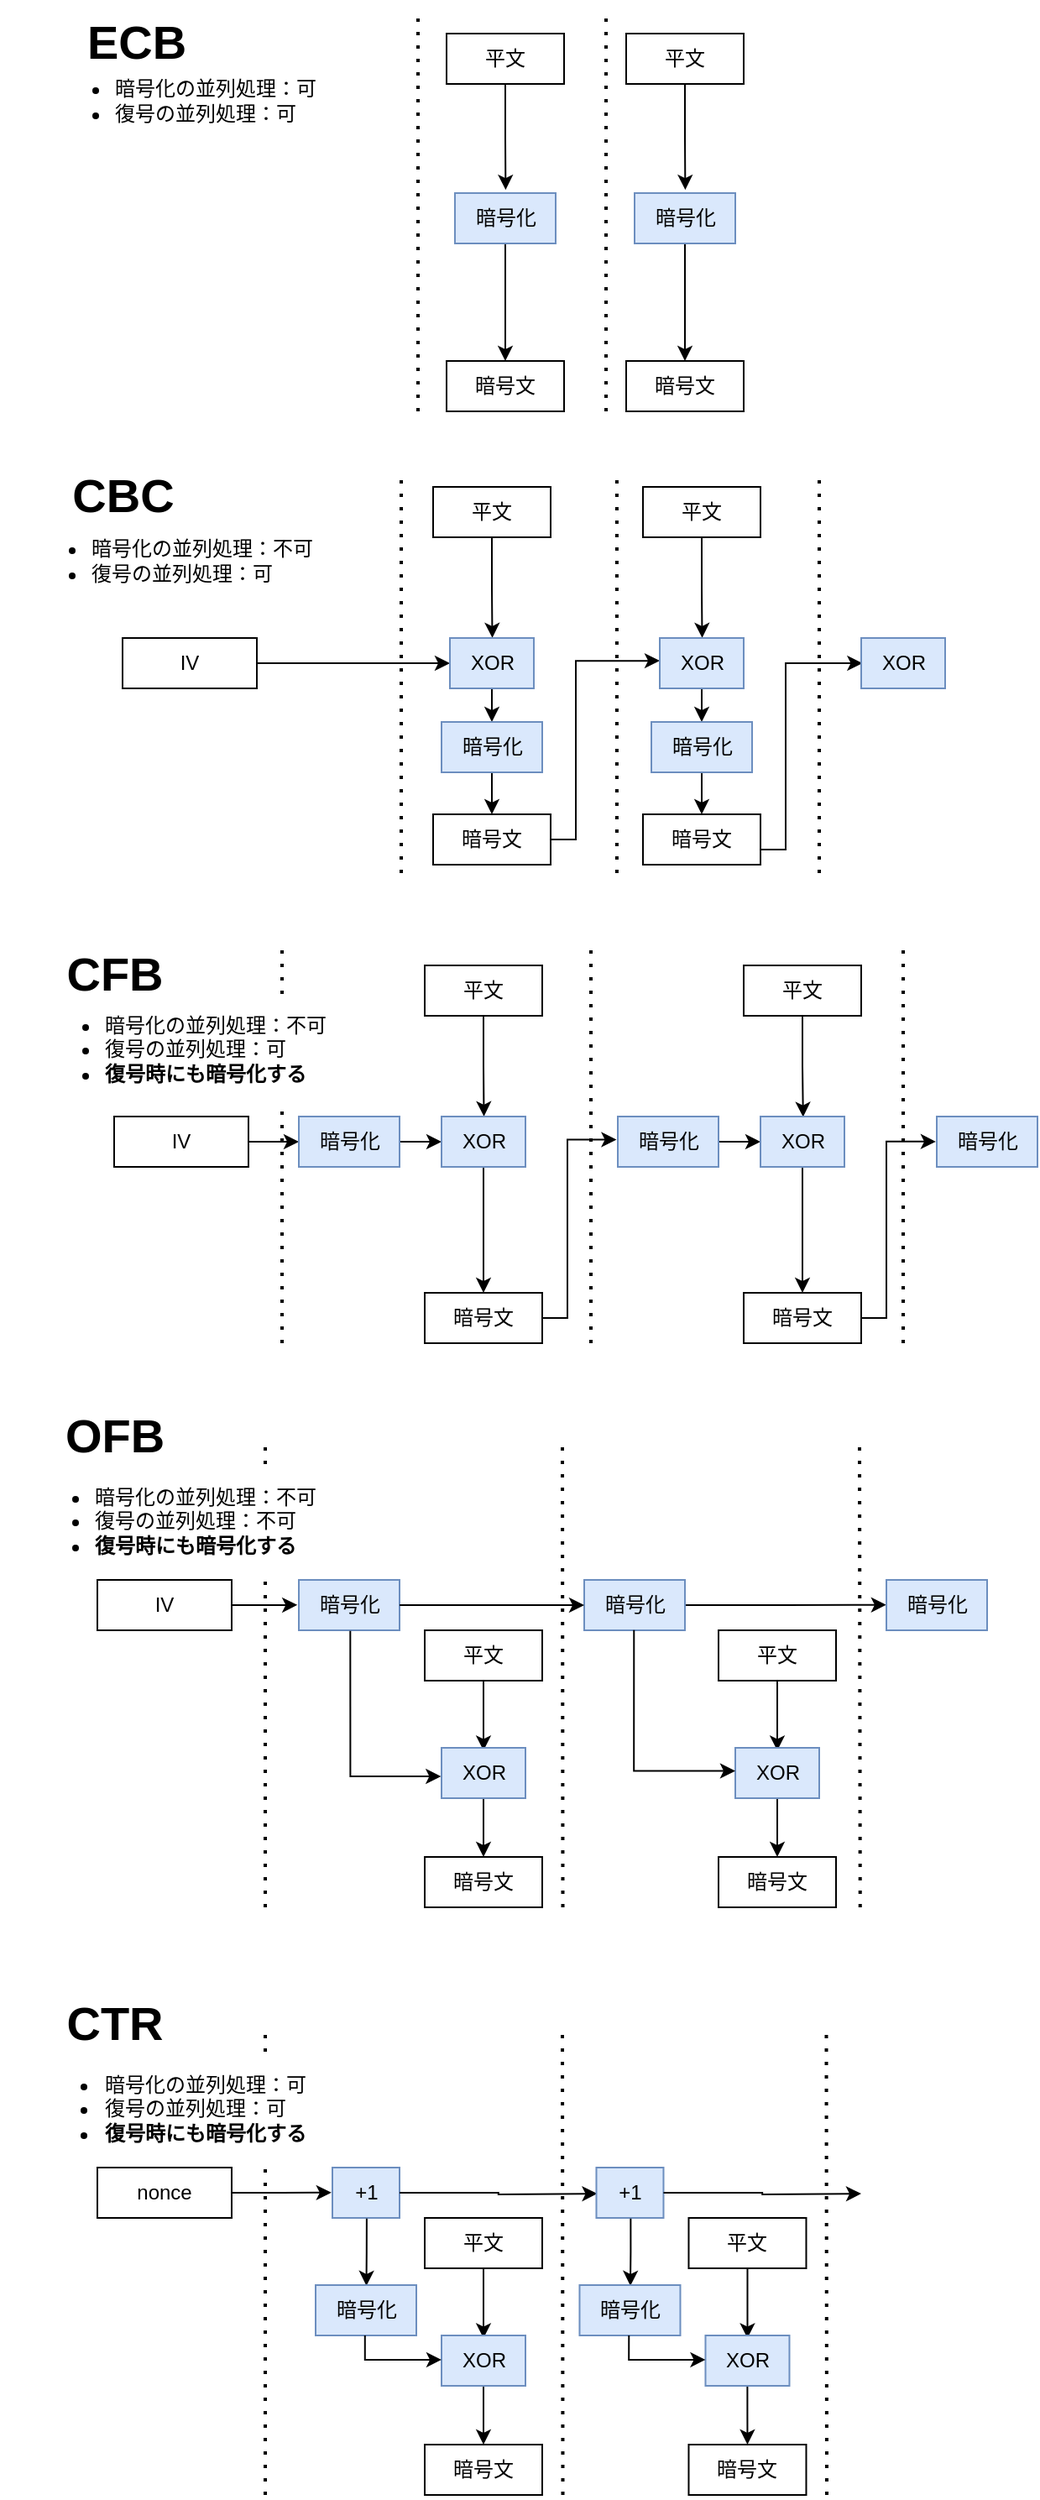 <mxfile version="24.7.17">
  <diagram name="ページ1" id="XpeFtHDPkXDLd87GGMSV">
    <mxGraphModel dx="363" dy="193" grid="1" gridSize="10" guides="1" tooltips="1" connect="1" arrows="1" fold="1" page="1" pageScale="1" pageWidth="827" pageHeight="1169" math="0" shadow="0">
      <root>
        <mxCell id="0" />
        <mxCell id="1" parent="0" />
        <mxCell id="IymBDZXa8TL0u1jLfXBu-27" style="edgeStyle=orthogonalEdgeStyle;rounded=0;orthogonalLoop=1;jettySize=auto;html=1;exitX=0.5;exitY=1;exitDx=0;exitDy=0;entryX=0.505;entryY=-0.002;entryDx=0;entryDy=0;entryPerimeter=0;" edge="1" parent="1" source="IymBDZXa8TL0u1jLfXBu-28" target="IymBDZXa8TL0u1jLfXBu-37">
          <mxGeometry relative="1" as="geometry">
            <mxPoint x="339" y="1106" as="targetPoint" />
          </mxGeometry>
        </mxCell>
        <mxCell id="IymBDZXa8TL0u1jLfXBu-28" value="平文" style="rounded=0;whiteSpace=wrap;html=1;" vertex="1" parent="1">
          <mxGeometry x="305" y="1015" width="70" height="30" as="geometry" />
        </mxCell>
        <mxCell id="IymBDZXa8TL0u1jLfXBu-30" value="暗号文" style="rounded=0;whiteSpace=wrap;html=1;" vertex="1" parent="1">
          <mxGeometry x="305" y="1210" width="70" height="30" as="geometry" />
        </mxCell>
        <mxCell id="IymBDZXa8TL0u1jLfXBu-31" style="edgeStyle=orthogonalEdgeStyle;rounded=0;orthogonalLoop=1;jettySize=auto;html=1;exitX=1;exitY=0.5;exitDx=0;exitDy=0;endArrow=none;endFill=0;" edge="1" parent="1" source="IymBDZXa8TL0u1jLfXBu-37">
          <mxGeometry relative="1" as="geometry">
            <mxPoint x="340" y="1120.333" as="targetPoint" />
          </mxGeometry>
        </mxCell>
        <mxCell id="IymBDZXa8TL0u1jLfXBu-32" value="IV" style="rounded=0;whiteSpace=wrap;html=1;" vertex="1" parent="1">
          <mxGeometry x="120" y="1105" width="80" height="30" as="geometry" />
        </mxCell>
        <mxCell id="IymBDZXa8TL0u1jLfXBu-36" value="" style="edgeStyle=orthogonalEdgeStyle;rounded=0;orthogonalLoop=1;jettySize=auto;html=1;exitX=1;exitY=0.5;exitDx=0;exitDy=0;endArrow=classic;endFill=1;" edge="1" parent="1" source="IymBDZXa8TL0u1jLfXBu-38" target="IymBDZXa8TL0u1jLfXBu-37">
          <mxGeometry relative="1" as="geometry">
            <mxPoint x="340" y="1120.333" as="targetPoint" />
            <mxPoint x="200" y="1120" as="sourcePoint" />
          </mxGeometry>
        </mxCell>
        <mxCell id="IymBDZXa8TL0u1jLfXBu-102" style="edgeStyle=orthogonalEdgeStyle;rounded=0;orthogonalLoop=1;jettySize=auto;html=1;entryX=0.5;entryY=0;entryDx=0;entryDy=0;" edge="1" parent="1" source="IymBDZXa8TL0u1jLfXBu-37" target="IymBDZXa8TL0u1jLfXBu-30">
          <mxGeometry relative="1" as="geometry" />
        </mxCell>
        <mxCell id="IymBDZXa8TL0u1jLfXBu-37" value="XOR" style="text;html=1;align=center;verticalAlign=middle;resizable=0;points=[];autosize=1;strokeColor=#6c8ebf;fillColor=#dae8fc;" vertex="1" parent="1">
          <mxGeometry x="315" y="1105" width="50" height="30" as="geometry" />
        </mxCell>
        <mxCell id="IymBDZXa8TL0u1jLfXBu-42" value="&lt;b&gt;CFB&lt;/b&gt;" style="text;html=1;align=center;verticalAlign=middle;resizable=0;points=[];autosize=1;strokeColor=none;fillColor=none;fontSize=28;" vertex="1" parent="1">
          <mxGeometry x="80" y="995" width="80" height="50" as="geometry" />
        </mxCell>
        <mxCell id="IymBDZXa8TL0u1jLfXBu-44" value="" style="edgeStyle=orthogonalEdgeStyle;rounded=0;orthogonalLoop=1;jettySize=auto;html=1;exitX=1;exitY=0.5;exitDx=0;exitDy=0;endArrow=classic;endFill=1;" edge="1" parent="1" source="IymBDZXa8TL0u1jLfXBu-32" target="IymBDZXa8TL0u1jLfXBu-38">
          <mxGeometry relative="1" as="geometry">
            <mxPoint x="315" y="1120" as="targetPoint" />
            <mxPoint x="200" y="1120" as="sourcePoint" />
          </mxGeometry>
        </mxCell>
        <mxCell id="IymBDZXa8TL0u1jLfXBu-38" value="暗号化" style="text;html=1;align=center;verticalAlign=middle;resizable=0;points=[];autosize=1;strokeColor=#6c8ebf;fillColor=#dae8fc;" vertex="1" parent="1">
          <mxGeometry x="230" y="1105" width="60" height="30" as="geometry" />
        </mxCell>
        <mxCell id="IymBDZXa8TL0u1jLfXBu-52" style="edgeStyle=orthogonalEdgeStyle;rounded=0;orthogonalLoop=1;jettySize=auto;html=1;exitX=1;exitY=0.5;exitDx=0;exitDy=0;entryX=-0.013;entryY=0.46;entryDx=0;entryDy=0;entryPerimeter=0;" edge="1" parent="1" source="IymBDZXa8TL0u1jLfXBu-30" target="IymBDZXa8TL0u1jLfXBu-59">
          <mxGeometry relative="1" as="geometry">
            <mxPoint x="459.52" y="1121.47" as="targetPoint" />
            <Array as="points">
              <mxPoint x="390" y="1225" />
              <mxPoint x="390" y="1119" />
            </Array>
          </mxGeometry>
        </mxCell>
        <mxCell id="IymBDZXa8TL0u1jLfXBu-53" style="edgeStyle=orthogonalEdgeStyle;rounded=0;orthogonalLoop=1;jettySize=auto;html=1;exitX=0.5;exitY=1;exitDx=0;exitDy=0;entryX=0.508;entryY=0.009;entryDx=0;entryDy=0;entryPerimeter=0;" edge="1" parent="1" source="IymBDZXa8TL0u1jLfXBu-54" target="IymBDZXa8TL0u1jLfXBu-58">
          <mxGeometry relative="1" as="geometry" />
        </mxCell>
        <mxCell id="IymBDZXa8TL0u1jLfXBu-54" value="平文" style="rounded=0;whiteSpace=wrap;html=1;" vertex="1" parent="1">
          <mxGeometry x="495" y="1015" width="70" height="30" as="geometry" />
        </mxCell>
        <mxCell id="IymBDZXa8TL0u1jLfXBu-55" value="暗号文" style="rounded=0;whiteSpace=wrap;html=1;" vertex="1" parent="1">
          <mxGeometry x="495" y="1210" width="70" height="30" as="geometry" />
        </mxCell>
        <mxCell id="IymBDZXa8TL0u1jLfXBu-56" style="edgeStyle=orthogonalEdgeStyle;rounded=0;orthogonalLoop=1;jettySize=auto;html=1;exitX=1;exitY=0.5;exitDx=0;exitDy=0;endArrow=none;endFill=0;" edge="1" parent="1" source="IymBDZXa8TL0u1jLfXBu-58">
          <mxGeometry relative="1" as="geometry">
            <mxPoint x="530" y="1120.333" as="targetPoint" />
          </mxGeometry>
        </mxCell>
        <mxCell id="IymBDZXa8TL0u1jLfXBu-57" value="" style="edgeStyle=orthogonalEdgeStyle;rounded=0;orthogonalLoop=1;jettySize=auto;html=1;exitX=1;exitY=0.5;exitDx=0;exitDy=0;endArrow=classic;endFill=1;" edge="1" parent="1" source="IymBDZXa8TL0u1jLfXBu-59" target="IymBDZXa8TL0u1jLfXBu-58">
          <mxGeometry relative="1" as="geometry">
            <mxPoint x="530" y="1120.333" as="targetPoint" />
            <mxPoint x="390" y="1120" as="sourcePoint" />
          </mxGeometry>
        </mxCell>
        <mxCell id="IymBDZXa8TL0u1jLfXBu-103" style="edgeStyle=orthogonalEdgeStyle;rounded=0;orthogonalLoop=1;jettySize=auto;html=1;entryX=0.5;entryY=0;entryDx=0;entryDy=0;" edge="1" parent="1" source="IymBDZXa8TL0u1jLfXBu-58" target="IymBDZXa8TL0u1jLfXBu-55">
          <mxGeometry relative="1" as="geometry" />
        </mxCell>
        <mxCell id="IymBDZXa8TL0u1jLfXBu-58" value="XOR" style="text;html=1;align=center;verticalAlign=middle;resizable=0;points=[];autosize=1;strokeColor=#6c8ebf;fillColor=#dae8fc;" vertex="1" parent="1">
          <mxGeometry x="505" y="1105" width="50" height="30" as="geometry" />
        </mxCell>
        <mxCell id="IymBDZXa8TL0u1jLfXBu-59" value="暗号化" style="text;html=1;align=center;verticalAlign=middle;resizable=0;points=[];autosize=1;strokeColor=#6c8ebf;fillColor=#dae8fc;" vertex="1" parent="1">
          <mxGeometry x="420" y="1105" width="60" height="30" as="geometry" />
        </mxCell>
        <mxCell id="IymBDZXa8TL0u1jLfXBu-81" style="edgeStyle=orthogonalEdgeStyle;rounded=0;orthogonalLoop=1;jettySize=auto;html=1;exitX=0.5;exitY=1;exitDx=0;exitDy=0;entryX=0.5;entryY=0.056;entryDx=0;entryDy=0;entryPerimeter=0;" edge="1" parent="1" source="IymBDZXa8TL0u1jLfXBu-82" target="IymBDZXa8TL0u1jLfXBu-87">
          <mxGeometry relative="1" as="geometry" />
        </mxCell>
        <mxCell id="IymBDZXa8TL0u1jLfXBu-82" value="平文" style="rounded=0;whiteSpace=wrap;html=1;" vertex="1" parent="1">
          <mxGeometry x="305" y="1411" width="70" height="30" as="geometry" />
        </mxCell>
        <mxCell id="IymBDZXa8TL0u1jLfXBu-83" value="暗号文" style="rounded=0;whiteSpace=wrap;html=1;" vertex="1" parent="1">
          <mxGeometry x="305" y="1546" width="70" height="30" as="geometry" />
        </mxCell>
        <mxCell id="IymBDZXa8TL0u1jLfXBu-85" value="IV" style="rounded=0;whiteSpace=wrap;html=1;" vertex="1" parent="1">
          <mxGeometry x="110" y="1381" width="80" height="30" as="geometry" />
        </mxCell>
        <mxCell id="IymBDZXa8TL0u1jLfXBu-104" style="edgeStyle=orthogonalEdgeStyle;rounded=0;orthogonalLoop=1;jettySize=auto;html=1;entryX=0.5;entryY=0;entryDx=0;entryDy=0;" edge="1" parent="1" source="IymBDZXa8TL0u1jLfXBu-87" target="IymBDZXa8TL0u1jLfXBu-83">
          <mxGeometry relative="1" as="geometry" />
        </mxCell>
        <mxCell id="IymBDZXa8TL0u1jLfXBu-87" value="XOR" style="text;html=1;align=center;verticalAlign=middle;resizable=0;points=[];autosize=1;strokeColor=#6c8ebf;fillColor=#dae8fc;" vertex="1" parent="1">
          <mxGeometry x="315" y="1481" width="50" height="30" as="geometry" />
        </mxCell>
        <mxCell id="IymBDZXa8TL0u1jLfXBu-88" value="&lt;b&gt;OFB&lt;/b&gt;" style="text;html=1;align=center;verticalAlign=middle;resizable=0;points=[];autosize=1;strokeColor=none;fillColor=none;fontSize=28;" vertex="1" parent="1">
          <mxGeometry x="80" y="1270" width="80" height="50" as="geometry" />
        </mxCell>
        <mxCell id="IymBDZXa8TL0u1jLfXBu-100" value="暗号化" style="text;html=1;align=center;verticalAlign=middle;resizable=0;points=[];autosize=1;strokeColor=#6c8ebf;fillColor=#dae8fc;" vertex="1" parent="1">
          <mxGeometry x="230" y="1381" width="60" height="30" as="geometry" />
        </mxCell>
        <mxCell id="IymBDZXa8TL0u1jLfXBu-101" style="edgeStyle=orthogonalEdgeStyle;rounded=0;orthogonalLoop=1;jettySize=auto;html=1;entryX=-0.007;entryY=0.567;entryDx=0;entryDy=0;entryPerimeter=0;exitX=0.511;exitY=1.011;exitDx=0;exitDy=0;exitPerimeter=0;" edge="1" parent="1" source="IymBDZXa8TL0u1jLfXBu-100" target="IymBDZXa8TL0u1jLfXBu-87">
          <mxGeometry relative="1" as="geometry" />
        </mxCell>
        <mxCell id="IymBDZXa8TL0u1jLfXBu-105" style="edgeStyle=orthogonalEdgeStyle;rounded=0;orthogonalLoop=1;jettySize=auto;html=1;exitX=0.5;exitY=1;exitDx=0;exitDy=0;entryX=0.5;entryY=0.056;entryDx=0;entryDy=0;entryPerimeter=0;" edge="1" parent="1" source="IymBDZXa8TL0u1jLfXBu-106" target="IymBDZXa8TL0u1jLfXBu-109">
          <mxGeometry relative="1" as="geometry" />
        </mxCell>
        <mxCell id="IymBDZXa8TL0u1jLfXBu-106" value="平文" style="rounded=0;whiteSpace=wrap;html=1;" vertex="1" parent="1">
          <mxGeometry x="480" y="1411" width="70" height="30" as="geometry" />
        </mxCell>
        <mxCell id="IymBDZXa8TL0u1jLfXBu-107" value="暗号文" style="rounded=0;whiteSpace=wrap;html=1;" vertex="1" parent="1">
          <mxGeometry x="480" y="1546" width="70" height="30" as="geometry" />
        </mxCell>
        <mxCell id="IymBDZXa8TL0u1jLfXBu-108" style="edgeStyle=orthogonalEdgeStyle;rounded=0;orthogonalLoop=1;jettySize=auto;html=1;entryX=0.5;entryY=0;entryDx=0;entryDy=0;" edge="1" parent="1" source="IymBDZXa8TL0u1jLfXBu-109" target="IymBDZXa8TL0u1jLfXBu-107">
          <mxGeometry relative="1" as="geometry" />
        </mxCell>
        <mxCell id="IymBDZXa8TL0u1jLfXBu-109" value="XOR" style="text;html=1;align=center;verticalAlign=middle;resizable=0;points=[];autosize=1;strokeColor=#6c8ebf;fillColor=#dae8fc;" vertex="1" parent="1">
          <mxGeometry x="490" y="1481" width="50" height="30" as="geometry" />
        </mxCell>
        <mxCell id="IymBDZXa8TL0u1jLfXBu-171" style="edgeStyle=orthogonalEdgeStyle;rounded=0;orthogonalLoop=1;jettySize=auto;html=1;entryX=-0.001;entryY=0.495;entryDx=0;entryDy=0;entryPerimeter=0;" edge="1" parent="1" source="IymBDZXa8TL0u1jLfXBu-110" target="IymBDZXa8TL0u1jLfXBu-194">
          <mxGeometry relative="1" as="geometry">
            <mxPoint x="600" y="1396" as="targetPoint" />
          </mxGeometry>
        </mxCell>
        <mxCell id="IymBDZXa8TL0u1jLfXBu-110" value="暗号化" style="text;html=1;align=center;verticalAlign=middle;resizable=0;points=[];autosize=1;strokeColor=#6c8ebf;fillColor=#dae8fc;" vertex="1" parent="1">
          <mxGeometry x="400" y="1381" width="60" height="30" as="geometry" />
        </mxCell>
        <mxCell id="IymBDZXa8TL0u1jLfXBu-111" style="edgeStyle=orthogonalEdgeStyle;rounded=0;orthogonalLoop=1;jettySize=auto;html=1;entryX=0;entryY=0.459;entryDx=0;entryDy=0;entryPerimeter=0;exitX=0.494;exitY=0.994;exitDx=0;exitDy=0;exitPerimeter=0;" edge="1" parent="1" source="IymBDZXa8TL0u1jLfXBu-110" target="IymBDZXa8TL0u1jLfXBu-109">
          <mxGeometry relative="1" as="geometry" />
        </mxCell>
        <mxCell id="IymBDZXa8TL0u1jLfXBu-112" style="edgeStyle=orthogonalEdgeStyle;rounded=0;orthogonalLoop=1;jettySize=auto;html=1;exitX=0.5;exitY=1;exitDx=0;exitDy=0;entryX=0.505;entryY=-0.002;entryDx=0;entryDy=0;entryPerimeter=0;" edge="1" parent="1" source="IymBDZXa8TL0u1jLfXBu-113" target="IymBDZXa8TL0u1jLfXBu-119">
          <mxGeometry relative="1" as="geometry">
            <mxPoint x="344" y="821" as="targetPoint" />
          </mxGeometry>
        </mxCell>
        <mxCell id="IymBDZXa8TL0u1jLfXBu-113" value="平文" style="rounded=0;whiteSpace=wrap;html=1;" vertex="1" parent="1">
          <mxGeometry x="310" y="730" width="70" height="30" as="geometry" />
        </mxCell>
        <mxCell id="IymBDZXa8TL0u1jLfXBu-114" value="暗号文" style="rounded=0;whiteSpace=wrap;html=1;" vertex="1" parent="1">
          <mxGeometry x="310" y="925" width="70" height="30" as="geometry" />
        </mxCell>
        <mxCell id="IymBDZXa8TL0u1jLfXBu-115" style="edgeStyle=orthogonalEdgeStyle;rounded=0;orthogonalLoop=1;jettySize=auto;html=1;exitX=1;exitY=0.5;exitDx=0;exitDy=0;endArrow=none;endFill=0;" edge="1" parent="1" source="IymBDZXa8TL0u1jLfXBu-119">
          <mxGeometry relative="1" as="geometry">
            <mxPoint x="345" y="835.333" as="targetPoint" />
          </mxGeometry>
        </mxCell>
        <mxCell id="IymBDZXa8TL0u1jLfXBu-116" value="IV" style="rounded=0;whiteSpace=wrap;html=1;" vertex="1" parent="1">
          <mxGeometry x="125" y="820" width="80" height="30" as="geometry" />
        </mxCell>
        <mxCell id="IymBDZXa8TL0u1jLfXBu-117" value="" style="edgeStyle=orthogonalEdgeStyle;rounded=0;orthogonalLoop=1;jettySize=auto;html=1;endArrow=classic;endFill=1;exitX=1;exitY=0.5;exitDx=0;exitDy=0;" edge="1" parent="1" source="IymBDZXa8TL0u1jLfXBu-116" target="IymBDZXa8TL0u1jLfXBu-119">
          <mxGeometry relative="1" as="geometry">
            <mxPoint x="345" y="835.333" as="targetPoint" />
            <mxPoint x="230" y="850" as="sourcePoint" />
          </mxGeometry>
        </mxCell>
        <mxCell id="IymBDZXa8TL0u1jLfXBu-118" style="edgeStyle=orthogonalEdgeStyle;rounded=0;orthogonalLoop=1;jettySize=auto;html=1;entryX=0.497;entryY=0.012;entryDx=0;entryDy=0;entryPerimeter=0;" edge="1" parent="1" source="IymBDZXa8TL0u1jLfXBu-119" target="IymBDZXa8TL0u1jLfXBu-133">
          <mxGeometry relative="1" as="geometry" />
        </mxCell>
        <mxCell id="IymBDZXa8TL0u1jLfXBu-119" value="XOR" style="text;html=1;align=center;verticalAlign=middle;resizable=0;points=[];autosize=1;strokeColor=#6c8ebf;fillColor=#dae8fc;" vertex="1" parent="1">
          <mxGeometry x="320" y="820" width="50" height="30" as="geometry" />
        </mxCell>
        <mxCell id="IymBDZXa8TL0u1jLfXBu-120" value="&lt;b&gt;CBC&lt;/b&gt;" style="text;html=1;align=center;verticalAlign=middle;resizable=0;points=[];autosize=1;strokeColor=none;fillColor=none;fontSize=28;" vertex="1" parent="1">
          <mxGeometry x="85" y="710" width="80" height="50" as="geometry" />
        </mxCell>
        <mxCell id="IymBDZXa8TL0u1jLfXBu-123" style="edgeStyle=orthogonalEdgeStyle;rounded=0;orthogonalLoop=1;jettySize=auto;html=1;exitX=1;exitY=0.5;exitDx=0;exitDy=0;entryX=0;entryY=0.452;entryDx=0;entryDy=0;entryPerimeter=0;" edge="1" parent="1" source="IymBDZXa8TL0u1jLfXBu-114" target="IymBDZXa8TL0u1jLfXBu-140">
          <mxGeometry relative="1" as="geometry">
            <mxPoint x="424.22" y="833.8" as="targetPoint" />
            <Array as="points">
              <mxPoint x="395" y="940" />
              <mxPoint x="395" y="834" />
            </Array>
          </mxGeometry>
        </mxCell>
        <mxCell id="IymBDZXa8TL0u1jLfXBu-134" style="edgeStyle=orthogonalEdgeStyle;rounded=0;orthogonalLoop=1;jettySize=auto;html=1;entryX=0.5;entryY=0;entryDx=0;entryDy=0;" edge="1" parent="1" source="IymBDZXa8TL0u1jLfXBu-133" target="IymBDZXa8TL0u1jLfXBu-114">
          <mxGeometry relative="1" as="geometry" />
        </mxCell>
        <mxCell id="IymBDZXa8TL0u1jLfXBu-133" value="暗号化" style="text;html=1;align=center;verticalAlign=middle;resizable=0;points=[];autosize=1;strokeColor=#6c8ebf;fillColor=#dae8fc;" vertex="1" parent="1">
          <mxGeometry x="315" y="870" width="60" height="30" as="geometry" />
        </mxCell>
        <mxCell id="IymBDZXa8TL0u1jLfXBu-135" style="edgeStyle=orthogonalEdgeStyle;rounded=0;orthogonalLoop=1;jettySize=auto;html=1;exitX=0.5;exitY=1;exitDx=0;exitDy=0;entryX=0.505;entryY=-0.002;entryDx=0;entryDy=0;entryPerimeter=0;" edge="1" parent="1" source="IymBDZXa8TL0u1jLfXBu-136" target="IymBDZXa8TL0u1jLfXBu-140">
          <mxGeometry relative="1" as="geometry">
            <mxPoint x="469" y="821" as="targetPoint" />
          </mxGeometry>
        </mxCell>
        <mxCell id="IymBDZXa8TL0u1jLfXBu-136" value="平文" style="rounded=0;whiteSpace=wrap;html=1;" vertex="1" parent="1">
          <mxGeometry x="435" y="730" width="70" height="30" as="geometry" />
        </mxCell>
        <mxCell id="IymBDZXa8TL0u1jLfXBu-137" value="暗号文" style="rounded=0;whiteSpace=wrap;html=1;" vertex="1" parent="1">
          <mxGeometry x="435" y="925" width="70" height="30" as="geometry" />
        </mxCell>
        <mxCell id="IymBDZXa8TL0u1jLfXBu-138" style="edgeStyle=orthogonalEdgeStyle;rounded=0;orthogonalLoop=1;jettySize=auto;html=1;exitX=1;exitY=0.5;exitDx=0;exitDy=0;endArrow=none;endFill=0;" edge="1" parent="1" source="IymBDZXa8TL0u1jLfXBu-140">
          <mxGeometry relative="1" as="geometry">
            <mxPoint x="470" y="835.333" as="targetPoint" />
          </mxGeometry>
        </mxCell>
        <mxCell id="IymBDZXa8TL0u1jLfXBu-139" style="edgeStyle=orthogonalEdgeStyle;rounded=0;orthogonalLoop=1;jettySize=auto;html=1;entryX=0.497;entryY=0.012;entryDx=0;entryDy=0;entryPerimeter=0;" edge="1" parent="1" source="IymBDZXa8TL0u1jLfXBu-140" target="IymBDZXa8TL0u1jLfXBu-142">
          <mxGeometry relative="1" as="geometry" />
        </mxCell>
        <mxCell id="IymBDZXa8TL0u1jLfXBu-140" value="XOR" style="text;html=1;align=center;verticalAlign=middle;resizable=0;points=[];autosize=1;strokeColor=#6c8ebf;fillColor=#dae8fc;" vertex="1" parent="1">
          <mxGeometry x="445" y="820" width="50" height="30" as="geometry" />
        </mxCell>
        <mxCell id="IymBDZXa8TL0u1jLfXBu-141" style="edgeStyle=orthogonalEdgeStyle;rounded=0;orthogonalLoop=1;jettySize=auto;html=1;entryX=0.5;entryY=0;entryDx=0;entryDy=0;" edge="1" parent="1" source="IymBDZXa8TL0u1jLfXBu-142" target="IymBDZXa8TL0u1jLfXBu-137">
          <mxGeometry relative="1" as="geometry" />
        </mxCell>
        <mxCell id="IymBDZXa8TL0u1jLfXBu-142" value="暗号化" style="text;html=1;align=center;verticalAlign=middle;resizable=0;points=[];autosize=1;strokeColor=#6c8ebf;fillColor=#dae8fc;" vertex="1" parent="1">
          <mxGeometry x="440" y="870" width="60" height="30" as="geometry" />
        </mxCell>
        <mxCell id="IymBDZXa8TL0u1jLfXBu-143" style="edgeStyle=orthogonalEdgeStyle;rounded=0;orthogonalLoop=1;jettySize=auto;html=1;exitX=0.5;exitY=1;exitDx=0;exitDy=0;entryX=0.503;entryY=-0.064;entryDx=0;entryDy=0;entryPerimeter=0;" edge="1" parent="1" source="IymBDZXa8TL0u1jLfXBu-144" target="IymBDZXa8TL0u1jLfXBu-154">
          <mxGeometry relative="1" as="geometry">
            <mxPoint x="353.25" y="549.94" as="targetPoint" />
          </mxGeometry>
        </mxCell>
        <mxCell id="IymBDZXa8TL0u1jLfXBu-144" value="平文" style="rounded=0;whiteSpace=wrap;html=1;" vertex="1" parent="1">
          <mxGeometry x="318" y="460" width="70" height="30" as="geometry" />
        </mxCell>
        <mxCell id="IymBDZXa8TL0u1jLfXBu-145" value="暗号文" style="rounded=0;whiteSpace=wrap;html=1;" vertex="1" parent="1">
          <mxGeometry x="318" y="655" width="70" height="30" as="geometry" />
        </mxCell>
        <mxCell id="IymBDZXa8TL0u1jLfXBu-151" value="&lt;b&gt;ECB&lt;/b&gt;" style="text;html=1;align=center;verticalAlign=middle;resizable=0;points=[];autosize=1;strokeColor=none;fillColor=none;fontSize=28;" vertex="1" parent="1">
          <mxGeometry x="93" y="440" width="80" height="50" as="geometry" />
        </mxCell>
        <mxCell id="IymBDZXa8TL0u1jLfXBu-153" style="edgeStyle=orthogonalEdgeStyle;rounded=0;orthogonalLoop=1;jettySize=auto;html=1;entryX=0.5;entryY=0;entryDx=0;entryDy=0;" edge="1" parent="1" source="IymBDZXa8TL0u1jLfXBu-154" target="IymBDZXa8TL0u1jLfXBu-145">
          <mxGeometry relative="1" as="geometry" />
        </mxCell>
        <mxCell id="IymBDZXa8TL0u1jLfXBu-154" value="暗号化" style="text;html=1;align=center;verticalAlign=middle;resizable=0;points=[];autosize=1;strokeColor=#6c8ebf;fillColor=#dae8fc;" vertex="1" parent="1">
          <mxGeometry x="323" y="555" width="60" height="30" as="geometry" />
        </mxCell>
        <mxCell id="IymBDZXa8TL0u1jLfXBu-163" style="edgeStyle=orthogonalEdgeStyle;rounded=0;orthogonalLoop=1;jettySize=auto;html=1;exitX=0.5;exitY=1;exitDx=0;exitDy=0;entryX=0.503;entryY=-0.064;entryDx=0;entryDy=0;entryPerimeter=0;" edge="1" parent="1" source="IymBDZXa8TL0u1jLfXBu-164" target="IymBDZXa8TL0u1jLfXBu-167">
          <mxGeometry relative="1" as="geometry">
            <mxPoint x="460.25" y="549.94" as="targetPoint" />
          </mxGeometry>
        </mxCell>
        <mxCell id="IymBDZXa8TL0u1jLfXBu-164" value="平文" style="rounded=0;whiteSpace=wrap;html=1;" vertex="1" parent="1">
          <mxGeometry x="425" y="460" width="70" height="30" as="geometry" />
        </mxCell>
        <mxCell id="IymBDZXa8TL0u1jLfXBu-165" value="暗号文" style="rounded=0;whiteSpace=wrap;html=1;" vertex="1" parent="1">
          <mxGeometry x="425" y="655" width="70" height="30" as="geometry" />
        </mxCell>
        <mxCell id="IymBDZXa8TL0u1jLfXBu-166" style="edgeStyle=orthogonalEdgeStyle;rounded=0;orthogonalLoop=1;jettySize=auto;html=1;entryX=0.5;entryY=0;entryDx=0;entryDy=0;" edge="1" parent="1" source="IymBDZXa8TL0u1jLfXBu-167" target="IymBDZXa8TL0u1jLfXBu-165">
          <mxGeometry relative="1" as="geometry" />
        </mxCell>
        <mxCell id="IymBDZXa8TL0u1jLfXBu-167" value="暗号化" style="text;html=1;align=center;verticalAlign=middle;resizable=0;points=[];autosize=1;strokeColor=#6c8ebf;fillColor=#dae8fc;" vertex="1" parent="1">
          <mxGeometry x="430" y="555" width="60" height="30" as="geometry" />
        </mxCell>
        <mxCell id="IymBDZXa8TL0u1jLfXBu-168" style="edgeStyle=orthogonalEdgeStyle;rounded=0;orthogonalLoop=1;jettySize=auto;html=1;entryX=-0.015;entryY=0.497;entryDx=0;entryDy=0;entryPerimeter=0;" edge="1" parent="1" source="IymBDZXa8TL0u1jLfXBu-85" target="IymBDZXa8TL0u1jLfXBu-100">
          <mxGeometry relative="1" as="geometry" />
        </mxCell>
        <mxCell id="IymBDZXa8TL0u1jLfXBu-170" style="edgeStyle=orthogonalEdgeStyle;rounded=0;orthogonalLoop=1;jettySize=auto;html=1;entryX=0;entryY=0.5;entryDx=0;entryDy=0;entryPerimeter=0;" edge="1" parent="1" source="IymBDZXa8TL0u1jLfXBu-100" target="IymBDZXa8TL0u1jLfXBu-110">
          <mxGeometry relative="1" as="geometry" />
        </mxCell>
        <mxCell id="IymBDZXa8TL0u1jLfXBu-172" value="&lt;div style=&quot;text-align: left;&quot;&gt;&lt;ul&gt;&lt;li&gt;&lt;span style=&quot;background-color: initial;&quot;&gt;暗号化の並列処理：可&lt;/span&gt;&lt;/li&gt;&lt;li&gt;復号の並列処理：可&lt;/li&gt;&lt;/ul&gt;&lt;/div&gt;" style="text;html=1;align=center;verticalAlign=middle;resizable=0;points=[];autosize=1;strokeColor=none;fillColor=none;" vertex="1" parent="1">
          <mxGeometry x="70" y="465" width="180" height="70" as="geometry" />
        </mxCell>
        <mxCell id="IymBDZXa8TL0u1jLfXBu-173" value="&lt;div style=&quot;text-align: left;&quot;&gt;&lt;ul&gt;&lt;li&gt;&lt;span style=&quot;background-color: initial;&quot;&gt;暗号化の並列処理：不可&lt;/span&gt;&lt;/li&gt;&lt;li&gt;復号の並列処理：可&lt;/li&gt;&lt;/ul&gt;&lt;/div&gt;" style="text;html=1;align=center;verticalAlign=middle;resizable=0;points=[];autosize=1;strokeColor=none;fillColor=none;" vertex="1" parent="1">
          <mxGeometry x="52" y="739" width="200" height="70" as="geometry" />
        </mxCell>
        <mxCell id="IymBDZXa8TL0u1jLfXBu-176" value="" style="endArrow=none;dashed=1;html=1;dashPattern=1 3;strokeWidth=2;rounded=0;" edge="1" parent="1">
          <mxGeometry width="50" height="50" relative="1" as="geometry">
            <mxPoint x="291" y="960" as="sourcePoint" />
            <mxPoint x="291" y="720" as="targetPoint" />
          </mxGeometry>
        </mxCell>
        <mxCell id="IymBDZXa8TL0u1jLfXBu-177" value="" style="endArrow=none;dashed=1;html=1;dashPattern=1 3;strokeWidth=2;rounded=0;" edge="1" parent="1">
          <mxGeometry width="50" height="50" relative="1" as="geometry">
            <mxPoint x="419.46" y="960" as="sourcePoint" />
            <mxPoint x="419.46" y="720" as="targetPoint" />
          </mxGeometry>
        </mxCell>
        <mxCell id="IymBDZXa8TL0u1jLfXBu-178" value="" style="endArrow=none;dashed=1;html=1;dashPattern=1 3;strokeWidth=2;rounded=0;" edge="1" parent="1">
          <mxGeometry width="50" height="50" relative="1" as="geometry">
            <mxPoint x="220" y="1240" as="sourcePoint" />
            <mxPoint x="220" y="1000" as="targetPoint" />
          </mxGeometry>
        </mxCell>
        <mxCell id="IymBDZXa8TL0u1jLfXBu-179" value="" style="endArrow=none;dashed=1;html=1;dashPattern=1 3;strokeWidth=2;rounded=0;" edge="1" parent="1">
          <mxGeometry width="50" height="50" relative="1" as="geometry">
            <mxPoint x="404" y="1240" as="sourcePoint" />
            <mxPoint x="404" y="1000" as="targetPoint" />
          </mxGeometry>
        </mxCell>
        <mxCell id="IymBDZXa8TL0u1jLfXBu-174" value="&lt;div style=&quot;text-align: left;&quot;&gt;&lt;ul&gt;&lt;li&gt;&lt;span style=&quot;&quot;&gt;暗号化の並列処理：不可&lt;/span&gt;&lt;/li&gt;&lt;li&gt;復号の並列処理：可&lt;/li&gt;&lt;li&gt;&lt;b&gt;復号時にも暗号化する&lt;/b&gt;&lt;/li&gt;&lt;/ul&gt;&lt;/div&gt;" style="text;html=1;align=center;verticalAlign=middle;resizable=0;points=[];autosize=1;strokeColor=none;fillColor=none;labelBackgroundColor=default;" vertex="1" parent="1">
          <mxGeometry x="60" y="1025" width="200" height="80" as="geometry" />
        </mxCell>
        <mxCell id="IymBDZXa8TL0u1jLfXBu-180" style="edgeStyle=orthogonalEdgeStyle;rounded=0;orthogonalLoop=1;jettySize=auto;html=1;exitX=1;exitY=0.5;exitDx=0;exitDy=0;entryX=0.013;entryY=0.489;entryDx=0;entryDy=0;entryPerimeter=0;" edge="1" parent="1" target="IymBDZXa8TL0u1jLfXBu-198">
          <mxGeometry relative="1" as="geometry">
            <mxPoint x="570" y="840" as="targetPoint" />
            <Array as="points">
              <mxPoint x="520" y="946" />
              <mxPoint x="520" y="835" />
              <mxPoint x="566" y="835" />
            </Array>
            <mxPoint x="505" y="946" as="sourcePoint" />
          </mxGeometry>
        </mxCell>
        <mxCell id="IymBDZXa8TL0u1jLfXBu-181" value="" style="endArrow=none;dashed=1;html=1;dashPattern=1 3;strokeWidth=2;rounded=0;" edge="1" parent="1">
          <mxGeometry width="50" height="50" relative="1" as="geometry">
            <mxPoint x="540" y="960" as="sourcePoint" />
            <mxPoint x="540" y="720" as="targetPoint" />
          </mxGeometry>
        </mxCell>
        <mxCell id="IymBDZXa8TL0u1jLfXBu-189" value="暗号化" style="text;html=1;align=center;verticalAlign=middle;resizable=0;points=[];autosize=1;strokeColor=#6c8ebf;fillColor=#dae8fc;" vertex="1" parent="1">
          <mxGeometry x="610" y="1105" width="60" height="30" as="geometry" />
        </mxCell>
        <mxCell id="IymBDZXa8TL0u1jLfXBu-190" style="edgeStyle=orthogonalEdgeStyle;rounded=0;orthogonalLoop=1;jettySize=auto;html=1;exitX=1;exitY=0.5;exitDx=0;exitDy=0;entryX=-0.009;entryY=0.498;entryDx=0;entryDy=0;entryPerimeter=0;" edge="1" parent="1" source="IymBDZXa8TL0u1jLfXBu-55" target="IymBDZXa8TL0u1jLfXBu-189">
          <mxGeometry relative="1" as="geometry">
            <mxPoint x="610" y="1124" as="targetPoint" />
            <Array as="points">
              <mxPoint x="580" y="1225" />
              <mxPoint x="580" y="1120" />
            </Array>
          </mxGeometry>
        </mxCell>
        <mxCell id="IymBDZXa8TL0u1jLfXBu-191" value="" style="endArrow=none;dashed=1;html=1;dashPattern=1 3;strokeWidth=2;rounded=0;" edge="1" parent="1">
          <mxGeometry width="50" height="50" relative="1" as="geometry">
            <mxPoint x="590" y="1240" as="sourcePoint" />
            <mxPoint x="590" y="1000" as="targetPoint" />
          </mxGeometry>
        </mxCell>
        <mxCell id="IymBDZXa8TL0u1jLfXBu-192" value="" style="endArrow=none;dashed=1;html=1;dashPattern=1 3;strokeWidth=2;rounded=0;" edge="1" parent="1">
          <mxGeometry width="50" height="50" relative="1" as="geometry">
            <mxPoint x="210" y="1576" as="sourcePoint" />
            <mxPoint x="210" y="1300" as="targetPoint" />
          </mxGeometry>
        </mxCell>
        <mxCell id="IymBDZXa8TL0u1jLfXBu-175" value="&lt;div style=&quot;text-align: left;&quot;&gt;&lt;ul&gt;&lt;li&gt;&lt;span style=&quot;&quot;&gt;暗号化の並列処理：不可&lt;/span&gt;&lt;/li&gt;&lt;li&gt;復号の並列処理：不可&lt;/li&gt;&lt;li&gt;&lt;b&gt;復号時にも暗号化&lt;/b&gt;&lt;b&gt;する&lt;/b&gt;&lt;/li&gt;&lt;/ul&gt;&lt;/div&gt;" style="text;html=1;align=center;verticalAlign=middle;resizable=0;points=[];autosize=1;strokeColor=none;fillColor=none;labelBackgroundColor=default;" vertex="1" parent="1">
          <mxGeometry x="54" y="1306" width="200" height="80" as="geometry" />
        </mxCell>
        <mxCell id="IymBDZXa8TL0u1jLfXBu-193" value="" style="endArrow=none;dashed=1;html=1;dashPattern=1 3;strokeWidth=2;rounded=0;" edge="1" parent="1">
          <mxGeometry width="50" height="50" relative="1" as="geometry">
            <mxPoint x="387.26" y="1576" as="sourcePoint" />
            <mxPoint x="387" y="1300" as="targetPoint" />
          </mxGeometry>
        </mxCell>
        <mxCell id="IymBDZXa8TL0u1jLfXBu-194" value="暗号化" style="text;html=1;align=center;verticalAlign=middle;resizable=0;points=[];autosize=1;strokeColor=#6c8ebf;fillColor=#dae8fc;" vertex="1" parent="1">
          <mxGeometry x="580" y="1381" width="60" height="30" as="geometry" />
        </mxCell>
        <mxCell id="IymBDZXa8TL0u1jLfXBu-195" value="" style="endArrow=none;dashed=1;html=1;dashPattern=1 3;strokeWidth=2;rounded=0;" edge="1" parent="1">
          <mxGeometry width="50" height="50" relative="1" as="geometry">
            <mxPoint x="564.38" y="1576" as="sourcePoint" />
            <mxPoint x="564" y="1300" as="targetPoint" />
          </mxGeometry>
        </mxCell>
        <mxCell id="IymBDZXa8TL0u1jLfXBu-196" value="" style="endArrow=none;dashed=1;html=1;dashPattern=1 3;strokeWidth=2;rounded=0;" edge="1" parent="1">
          <mxGeometry width="50" height="50" relative="1" as="geometry">
            <mxPoint x="301" y="685" as="sourcePoint" />
            <mxPoint x="301" y="445" as="targetPoint" />
          </mxGeometry>
        </mxCell>
        <mxCell id="IymBDZXa8TL0u1jLfXBu-197" value="" style="endArrow=none;dashed=1;html=1;dashPattern=1 3;strokeWidth=2;rounded=0;" edge="1" parent="1">
          <mxGeometry width="50" height="50" relative="1" as="geometry">
            <mxPoint x="413" y="685" as="sourcePoint" />
            <mxPoint x="413" y="445" as="targetPoint" />
          </mxGeometry>
        </mxCell>
        <mxCell id="IymBDZXa8TL0u1jLfXBu-198" value="XOR" style="text;html=1;align=center;verticalAlign=middle;resizable=0;points=[];autosize=1;strokeColor=#6c8ebf;fillColor=#dae8fc;" vertex="1" parent="1">
          <mxGeometry x="565" y="820" width="50" height="30" as="geometry" />
        </mxCell>
        <mxCell id="IymBDZXa8TL0u1jLfXBu-199" style="edgeStyle=orthogonalEdgeStyle;rounded=0;orthogonalLoop=1;jettySize=auto;html=1;exitX=0.5;exitY=1;exitDx=0;exitDy=0;entryX=0.5;entryY=0.056;entryDx=0;entryDy=0;entryPerimeter=0;" edge="1" parent="1" source="IymBDZXa8TL0u1jLfXBu-200" target="IymBDZXa8TL0u1jLfXBu-204">
          <mxGeometry relative="1" as="geometry" />
        </mxCell>
        <mxCell id="IymBDZXa8TL0u1jLfXBu-200" value="平文" style="rounded=0;whiteSpace=wrap;html=1;" vertex="1" parent="1">
          <mxGeometry x="305" y="1761" width="70" height="30" as="geometry" />
        </mxCell>
        <mxCell id="IymBDZXa8TL0u1jLfXBu-201" value="暗号文" style="rounded=0;whiteSpace=wrap;html=1;" vertex="1" parent="1">
          <mxGeometry x="305" y="1896" width="70" height="30" as="geometry" />
        </mxCell>
        <mxCell id="IymBDZXa8TL0u1jLfXBu-202" value="nonce" style="rounded=0;whiteSpace=wrap;html=1;" vertex="1" parent="1">
          <mxGeometry x="110" y="1731" width="80" height="30" as="geometry" />
        </mxCell>
        <mxCell id="IymBDZXa8TL0u1jLfXBu-203" style="edgeStyle=orthogonalEdgeStyle;rounded=0;orthogonalLoop=1;jettySize=auto;html=1;entryX=0.5;entryY=0;entryDx=0;entryDy=0;" edge="1" parent="1" source="IymBDZXa8TL0u1jLfXBu-204" target="IymBDZXa8TL0u1jLfXBu-201">
          <mxGeometry relative="1" as="geometry" />
        </mxCell>
        <mxCell id="IymBDZXa8TL0u1jLfXBu-204" value="XOR" style="text;html=1;align=center;verticalAlign=middle;resizable=0;points=[];autosize=1;strokeColor=#6c8ebf;fillColor=#dae8fc;" vertex="1" parent="1">
          <mxGeometry x="315" y="1831" width="50" height="30" as="geometry" />
        </mxCell>
        <mxCell id="IymBDZXa8TL0u1jLfXBu-205" value="&lt;b&gt;CTR&lt;/b&gt;" style="text;html=1;align=center;verticalAlign=middle;resizable=0;points=[];autosize=1;strokeColor=none;fillColor=none;fontSize=28;" vertex="1" parent="1">
          <mxGeometry x="80" y="1620" width="80" height="50" as="geometry" />
        </mxCell>
        <mxCell id="IymBDZXa8TL0u1jLfXBu-206" value="+1" style="text;html=1;align=center;verticalAlign=middle;resizable=0;points=[];autosize=1;strokeColor=#6c8ebf;fillColor=#dae8fc;" vertex="1" parent="1">
          <mxGeometry x="250" y="1731" width="40" height="30" as="geometry" />
        </mxCell>
        <mxCell id="IymBDZXa8TL0u1jLfXBu-216" style="edgeStyle=orthogonalEdgeStyle;rounded=0;orthogonalLoop=1;jettySize=auto;html=1;entryX=-0.015;entryY=0.497;entryDx=0;entryDy=0;entryPerimeter=0;" edge="1" parent="1" source="IymBDZXa8TL0u1jLfXBu-202" target="IymBDZXa8TL0u1jLfXBu-206">
          <mxGeometry relative="1" as="geometry" />
        </mxCell>
        <mxCell id="IymBDZXa8TL0u1jLfXBu-217" style="edgeStyle=orthogonalEdgeStyle;rounded=0;orthogonalLoop=1;jettySize=auto;html=1;entryX=-0.056;entryY=0.518;entryDx=0;entryDy=0;entryPerimeter=0;" edge="1" parent="1" source="IymBDZXa8TL0u1jLfXBu-206">
          <mxGeometry relative="1" as="geometry">
            <mxPoint x="407.76" y="1746.54" as="targetPoint" />
          </mxGeometry>
        </mxCell>
        <mxCell id="IymBDZXa8TL0u1jLfXBu-218" value="" style="endArrow=none;dashed=1;html=1;dashPattern=1 3;strokeWidth=2;rounded=0;" edge="1" parent="1">
          <mxGeometry width="50" height="50" relative="1" as="geometry">
            <mxPoint x="210" y="1926" as="sourcePoint" />
            <mxPoint x="210" y="1650" as="targetPoint" />
          </mxGeometry>
        </mxCell>
        <mxCell id="IymBDZXa8TL0u1jLfXBu-219" value="&lt;div style=&quot;text-align: left;&quot;&gt;&lt;ul&gt;&lt;li&gt;&lt;span style=&quot;&quot;&gt;暗号化の並列処理：可&lt;/span&gt;&lt;/li&gt;&lt;li&gt;復号の並列処理：可&lt;/li&gt;&lt;li&gt;&lt;b&gt;復号時にも暗号化&lt;/b&gt;&lt;b&gt;する&lt;/b&gt;&lt;/li&gt;&lt;/ul&gt;&lt;/div&gt;" style="text;html=1;align=center;verticalAlign=middle;resizable=0;points=[];autosize=1;strokeColor=none;fillColor=none;labelBackgroundColor=default;" vertex="1" parent="1">
          <mxGeometry x="64" y="1656" width="180" height="80" as="geometry" />
        </mxCell>
        <mxCell id="IymBDZXa8TL0u1jLfXBu-220" value="" style="endArrow=none;dashed=1;html=1;dashPattern=1 3;strokeWidth=2;rounded=0;" edge="1" parent="1">
          <mxGeometry width="50" height="50" relative="1" as="geometry">
            <mxPoint x="387.26" y="1926" as="sourcePoint" />
            <mxPoint x="387" y="1650" as="targetPoint" />
          </mxGeometry>
        </mxCell>
        <mxCell id="IymBDZXa8TL0u1jLfXBu-224" value="" style="edgeStyle=orthogonalEdgeStyle;rounded=0;orthogonalLoop=1;jettySize=auto;html=1;exitX=0.511;exitY=1.011;exitDx=0;exitDy=0;exitPerimeter=0;entryX=0.504;entryY=0.015;entryDx=0;entryDy=0;entryPerimeter=0;" edge="1" parent="1" source="IymBDZXa8TL0u1jLfXBu-206" target="IymBDZXa8TL0u1jLfXBu-223">
          <mxGeometry relative="1" as="geometry">
            <mxPoint x="270" y="1761" as="sourcePoint" />
            <mxPoint x="270" y="1790" as="targetPoint" />
          </mxGeometry>
        </mxCell>
        <mxCell id="IymBDZXa8TL0u1jLfXBu-223" value="暗号化" style="text;html=1;align=center;verticalAlign=middle;resizable=0;points=[];autosize=1;strokeColor=#6c8ebf;fillColor=#dae8fc;" vertex="1" parent="1">
          <mxGeometry x="240" y="1801" width="60" height="30" as="geometry" />
        </mxCell>
        <mxCell id="IymBDZXa8TL0u1jLfXBu-236" style="edgeStyle=orthogonalEdgeStyle;rounded=0;orthogonalLoop=1;jettySize=auto;html=1;exitX=0.49;exitY=1;exitDx=0;exitDy=0;exitPerimeter=0;entryX=0;entryY=0.483;entryDx=0;entryDy=0;entryPerimeter=0;" edge="1" parent="1" source="IymBDZXa8TL0u1jLfXBu-223" target="IymBDZXa8TL0u1jLfXBu-204">
          <mxGeometry relative="1" as="geometry">
            <mxPoint x="310" y="1846" as="targetPoint" />
            <Array as="points">
              <mxPoint x="269" y="1846" />
            </Array>
          </mxGeometry>
        </mxCell>
        <mxCell id="IymBDZXa8TL0u1jLfXBu-237" style="edgeStyle=orthogonalEdgeStyle;rounded=0;orthogonalLoop=1;jettySize=auto;html=1;exitX=0.5;exitY=1;exitDx=0;exitDy=0;entryX=0.5;entryY=0.056;entryDx=0;entryDy=0;entryPerimeter=0;" edge="1" parent="1" source="IymBDZXa8TL0u1jLfXBu-238" target="IymBDZXa8TL0u1jLfXBu-241">
          <mxGeometry relative="1" as="geometry" />
        </mxCell>
        <mxCell id="IymBDZXa8TL0u1jLfXBu-238" value="平文" style="rounded=0;whiteSpace=wrap;html=1;" vertex="1" parent="1">
          <mxGeometry x="462.24" y="1761" width="70" height="30" as="geometry" />
        </mxCell>
        <mxCell id="IymBDZXa8TL0u1jLfXBu-239" value="暗号文" style="rounded=0;whiteSpace=wrap;html=1;" vertex="1" parent="1">
          <mxGeometry x="462.24" y="1896" width="70" height="30" as="geometry" />
        </mxCell>
        <mxCell id="IymBDZXa8TL0u1jLfXBu-240" style="edgeStyle=orthogonalEdgeStyle;rounded=0;orthogonalLoop=1;jettySize=auto;html=1;entryX=0.5;entryY=0;entryDx=0;entryDy=0;" edge="1" parent="1" source="IymBDZXa8TL0u1jLfXBu-241" target="IymBDZXa8TL0u1jLfXBu-239">
          <mxGeometry relative="1" as="geometry" />
        </mxCell>
        <mxCell id="IymBDZXa8TL0u1jLfXBu-241" value="XOR" style="text;html=1;align=center;verticalAlign=middle;resizable=0;points=[];autosize=1;strokeColor=#6c8ebf;fillColor=#dae8fc;" vertex="1" parent="1">
          <mxGeometry x="472.24" y="1831" width="50" height="30" as="geometry" />
        </mxCell>
        <mxCell id="IymBDZXa8TL0u1jLfXBu-242" value="+1" style="text;html=1;align=center;verticalAlign=middle;resizable=0;points=[];autosize=1;strokeColor=#6c8ebf;fillColor=#dae8fc;" vertex="1" parent="1">
          <mxGeometry x="407.24" y="1731" width="40" height="30" as="geometry" />
        </mxCell>
        <mxCell id="IymBDZXa8TL0u1jLfXBu-243" style="edgeStyle=orthogonalEdgeStyle;rounded=0;orthogonalLoop=1;jettySize=auto;html=1;entryX=-0.056;entryY=0.518;entryDx=0;entryDy=0;entryPerimeter=0;" edge="1" parent="1" source="IymBDZXa8TL0u1jLfXBu-242">
          <mxGeometry relative="1" as="geometry">
            <mxPoint x="565" y="1746.54" as="targetPoint" />
          </mxGeometry>
        </mxCell>
        <mxCell id="IymBDZXa8TL0u1jLfXBu-244" value="" style="endArrow=none;dashed=1;html=1;dashPattern=1 3;strokeWidth=2;rounded=0;" edge="1" parent="1">
          <mxGeometry width="50" height="50" relative="1" as="geometry">
            <mxPoint x="544.5" y="1926" as="sourcePoint" />
            <mxPoint x="544.24" y="1650" as="targetPoint" />
          </mxGeometry>
        </mxCell>
        <mxCell id="IymBDZXa8TL0u1jLfXBu-245" value="" style="edgeStyle=orthogonalEdgeStyle;rounded=0;orthogonalLoop=1;jettySize=auto;html=1;exitX=0.511;exitY=1.011;exitDx=0;exitDy=0;exitPerimeter=0;entryX=0.504;entryY=0.015;entryDx=0;entryDy=0;entryPerimeter=0;" edge="1" parent="1" source="IymBDZXa8TL0u1jLfXBu-242" target="IymBDZXa8TL0u1jLfXBu-246">
          <mxGeometry relative="1" as="geometry">
            <mxPoint x="427.24" y="1761" as="sourcePoint" />
            <mxPoint x="427.24" y="1790" as="targetPoint" />
          </mxGeometry>
        </mxCell>
        <mxCell id="IymBDZXa8TL0u1jLfXBu-246" value="暗号化" style="text;html=1;align=center;verticalAlign=middle;resizable=0;points=[];autosize=1;strokeColor=#6c8ebf;fillColor=#dae8fc;" vertex="1" parent="1">
          <mxGeometry x="397.24" y="1801" width="60" height="30" as="geometry" />
        </mxCell>
        <mxCell id="IymBDZXa8TL0u1jLfXBu-247" style="edgeStyle=orthogonalEdgeStyle;rounded=0;orthogonalLoop=1;jettySize=auto;html=1;exitX=0.49;exitY=1;exitDx=0;exitDy=0;exitPerimeter=0;entryX=0;entryY=0.483;entryDx=0;entryDy=0;entryPerimeter=0;" edge="1" parent="1" source="IymBDZXa8TL0u1jLfXBu-246" target="IymBDZXa8TL0u1jLfXBu-241">
          <mxGeometry relative="1" as="geometry">
            <mxPoint x="467.24" y="1846" as="targetPoint" />
            <Array as="points">
              <mxPoint x="426.24" y="1846" />
            </Array>
          </mxGeometry>
        </mxCell>
      </root>
    </mxGraphModel>
  </diagram>
</mxfile>
